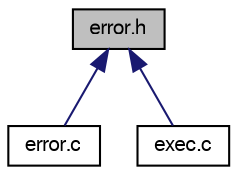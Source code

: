 digraph "error.h"
{
  edge [fontname="FreeSans",fontsize="10",labelfontname="FreeSans",labelfontsize="10"];
  node [fontname="FreeSans",fontsize="10",shape=record];
  Node1 [label="error.h",height=0.2,width=0.4,color="black", fillcolor="grey75", style="filled" fontcolor="black"];
  Node1 -> Node2 [dir="back",color="midnightblue",fontsize="10",style="solid",fontname="FreeSans"];
  Node2 [label="error.c",height=0.2,width=0.4,color="black", fillcolor="white", style="filled",URL="$error_8c.html",tooltip="Messages et codes d&#39;erreurs. "];
  Node1 -> Node3 [dir="back",color="midnightblue",fontsize="10",style="solid",fontname="FreeSans"];
  Node3 [label="exec.c",height=0.2,width=0.4,color="black", fillcolor="white", style="filled",URL="$exec_8c.html"];
}
